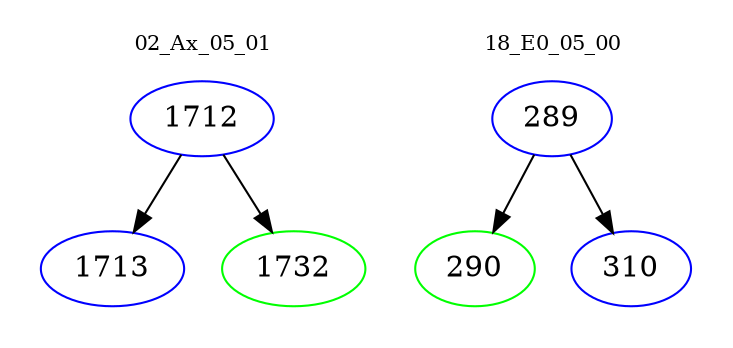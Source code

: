 digraph{
subgraph cluster_0 {
color = white
label = "02_Ax_05_01";
fontsize=10;
T0_1712 [label="1712", color="blue"]
T0_1712 -> T0_1713 [color="black"]
T0_1713 [label="1713", color="blue"]
T0_1712 -> T0_1732 [color="black"]
T0_1732 [label="1732", color="green"]
}
subgraph cluster_1 {
color = white
label = "18_E0_05_00";
fontsize=10;
T1_289 [label="289", color="blue"]
T1_289 -> T1_290 [color="black"]
T1_290 [label="290", color="green"]
T1_289 -> T1_310 [color="black"]
T1_310 [label="310", color="blue"]
}
}
